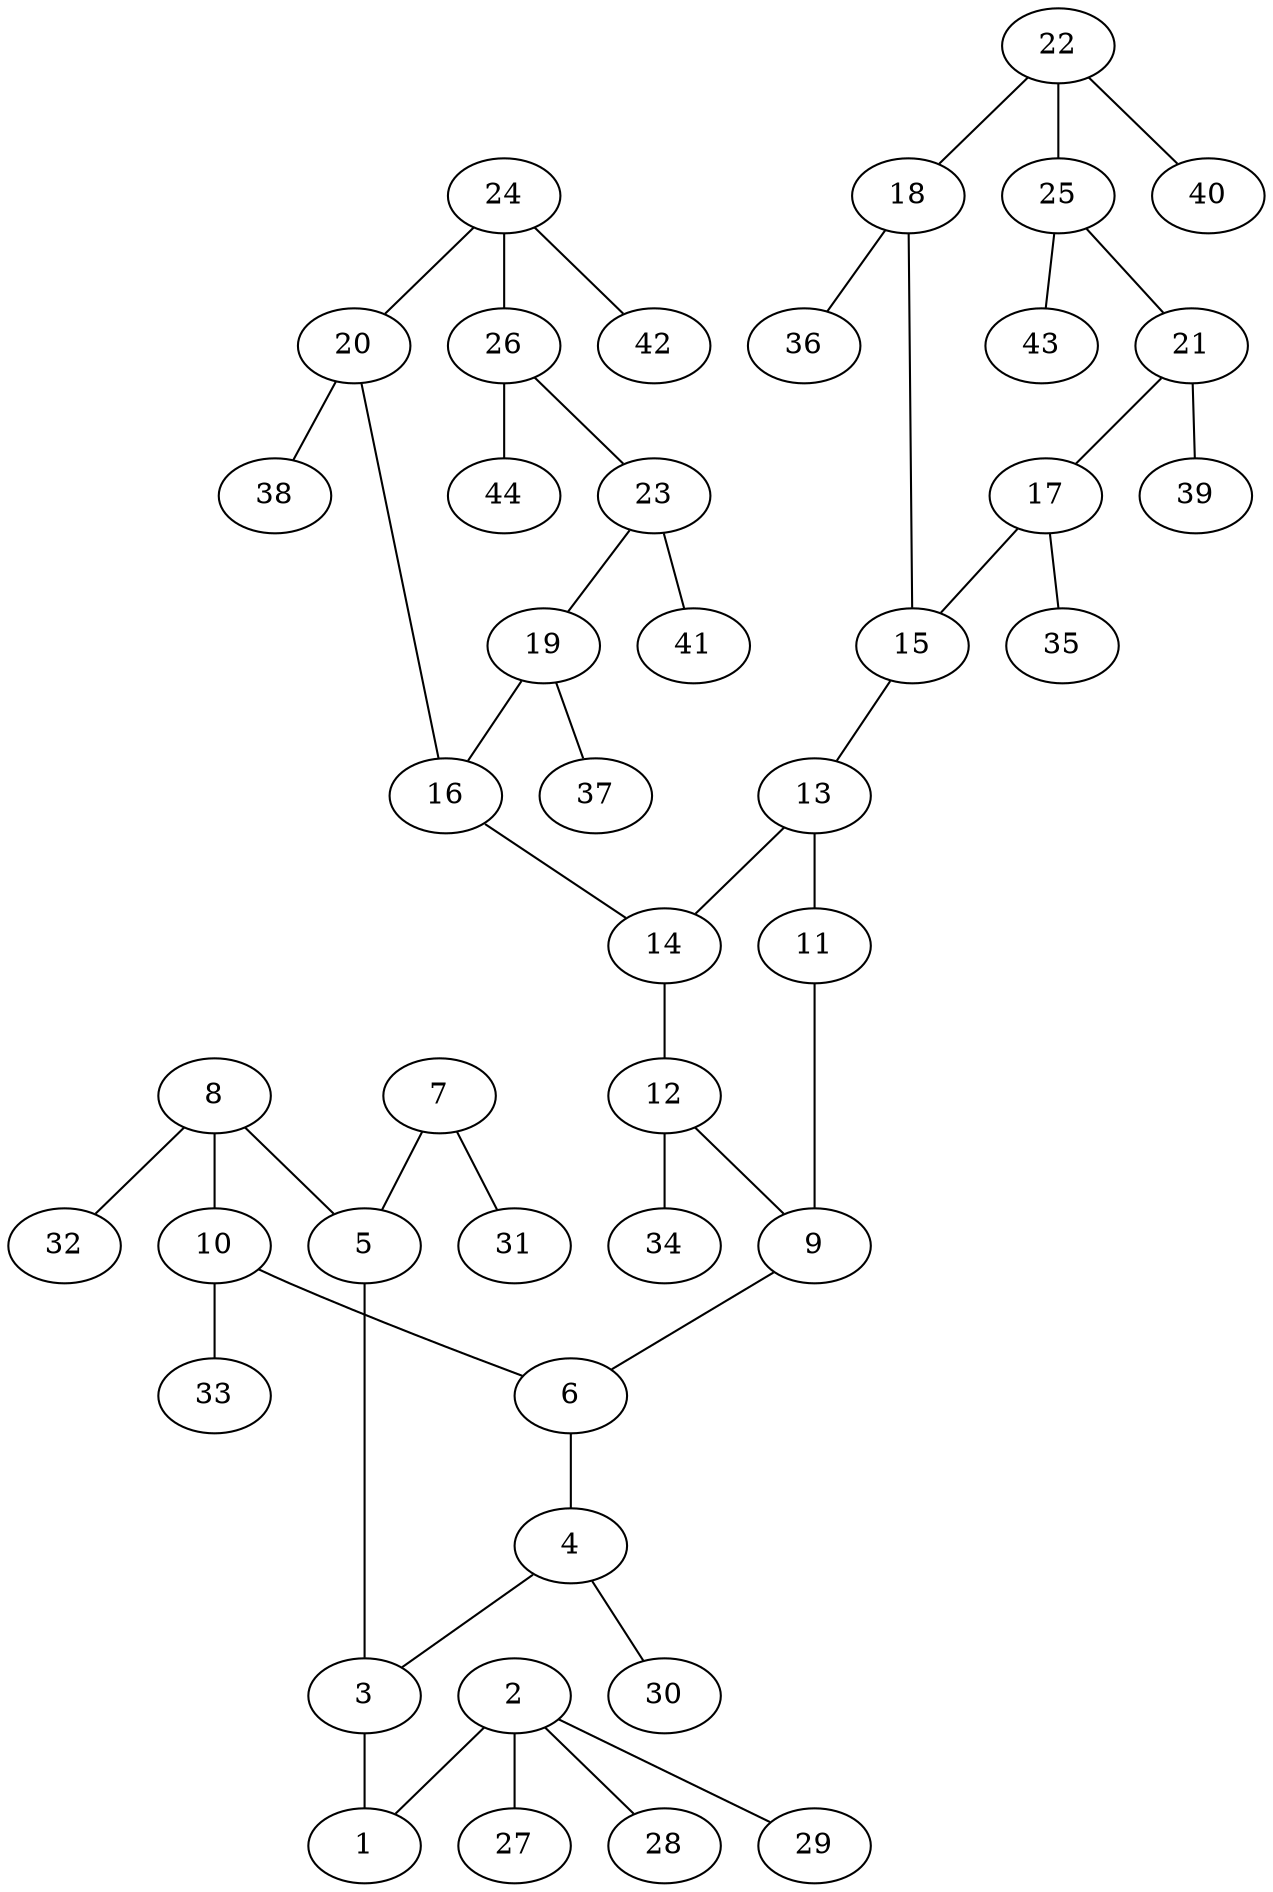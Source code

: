 graph molecule_2853 {
	1	 [chem=O];
	2	 [chem=C];
	2 -- 1	 [valence=1];
	27	 [chem=H];
	2 -- 27	 [valence=1];
	28	 [chem=H];
	2 -- 28	 [valence=1];
	29	 [chem=H];
	2 -- 29	 [valence=1];
	3	 [chem=C];
	3 -- 1	 [valence=1];
	4	 [chem=C];
	4 -- 3	 [valence=2];
	30	 [chem=H];
	4 -- 30	 [valence=1];
	5	 [chem=C];
	5 -- 3	 [valence=1];
	6	 [chem=C];
	6 -- 4	 [valence=1];
	7	 [chem=O];
	7 -- 5	 [valence=1];
	31	 [chem=H];
	7 -- 31	 [valence=1];
	8	 [chem=C];
	8 -- 5	 [valence=2];
	10	 [chem=C];
	8 -- 10	 [valence=1];
	32	 [chem=H];
	8 -- 32	 [valence=1];
	9	 [chem=C];
	9 -- 6	 [valence=1];
	10 -- 6	 [valence=2];
	33	 [chem=H];
	10 -- 33	 [valence=1];
	11	 [chem=N];
	11 -- 9	 [valence=2];
	12	 [chem=N];
	12 -- 9	 [valence=1];
	34	 [chem=H];
	12 -- 34	 [valence=1];
	13	 [chem=C];
	13 -- 11	 [valence=1];
	14	 [chem=C];
	13 -- 14	 [valence=2];
	14 -- 12	 [valence=1];
	15	 [chem=C];
	15 -- 13	 [valence=1];
	16	 [chem=C];
	16 -- 14	 [valence=1];
	17	 [chem=C];
	17 -- 15	 [valence=2];
	35	 [chem=H];
	17 -- 35	 [valence=1];
	18	 [chem=C];
	18 -- 15	 [valence=1];
	36	 [chem=H];
	18 -- 36	 [valence=1];
	19	 [chem=C];
	19 -- 16	 [valence=2];
	37	 [chem=H];
	19 -- 37	 [valence=1];
	20	 [chem=C];
	20 -- 16	 [valence=1];
	38	 [chem=H];
	20 -- 38	 [valence=1];
	21	 [chem=C];
	21 -- 17	 [valence=1];
	39	 [chem=H];
	21 -- 39	 [valence=1];
	22	 [chem=C];
	22 -- 18	 [valence=2];
	25	 [chem=C];
	22 -- 25	 [valence=1];
	40	 [chem=H];
	22 -- 40	 [valence=1];
	23	 [chem=C];
	23 -- 19	 [valence=1];
	41	 [chem=H];
	23 -- 41	 [valence=1];
	24	 [chem=C];
	24 -- 20	 [valence=2];
	26	 [chem=C];
	24 -- 26	 [valence=1];
	42	 [chem=H];
	24 -- 42	 [valence=1];
	25 -- 21	 [valence=2];
	43	 [chem=H];
	25 -- 43	 [valence=1];
	26 -- 23	 [valence=2];
	44	 [chem=H];
	26 -- 44	 [valence=1];
}
